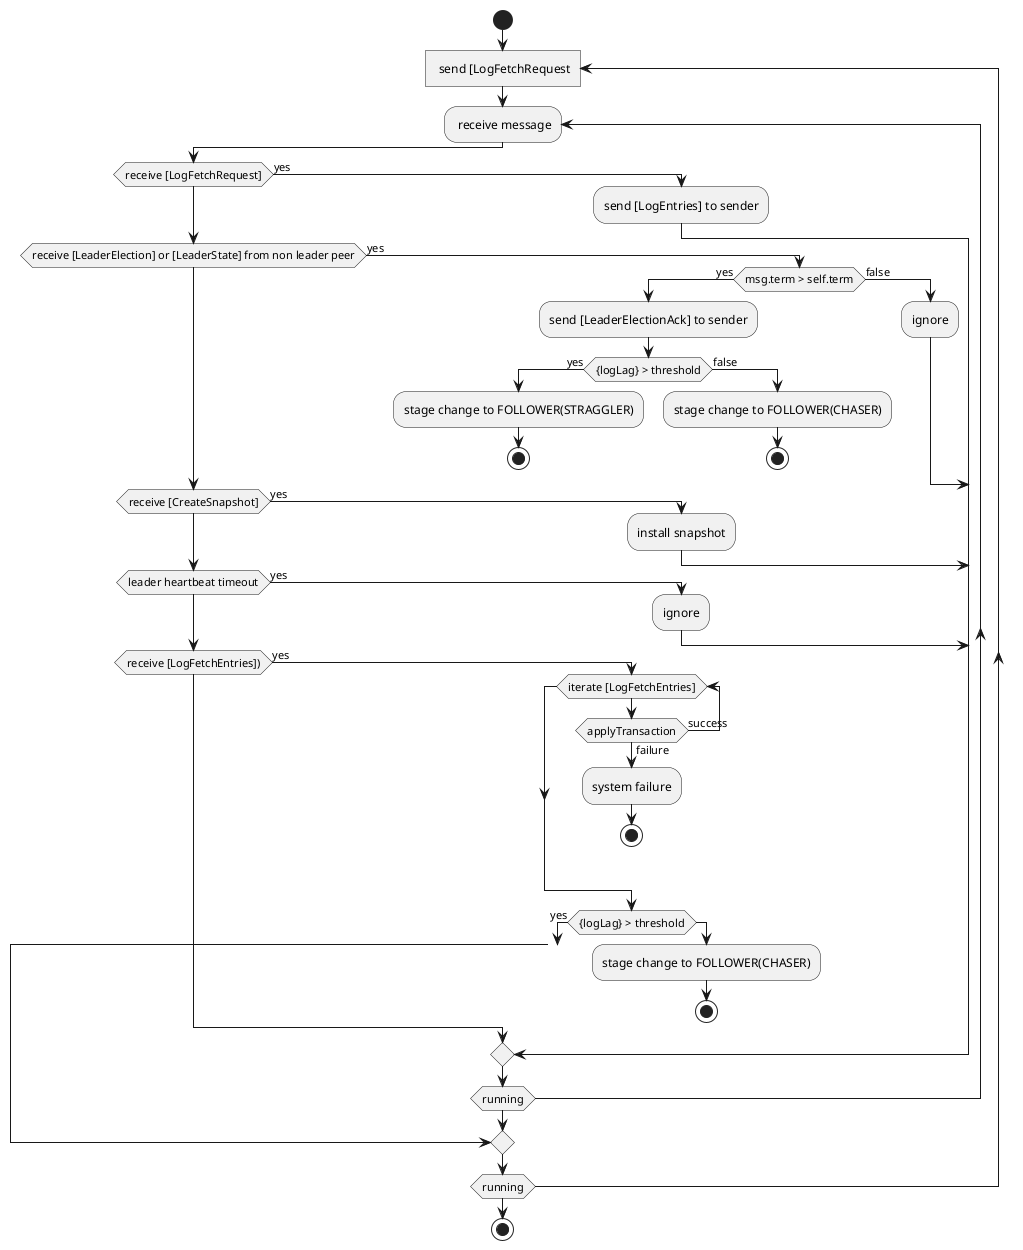 @startuml
!pragma useVerticalIf on
start
repeat : send [LogFetchRequest]

    repeat : receive message
        if (receive [LogFetchRequest]) then (yes)
            :send [LogEntries] to sender;

        elseif (receive [LeaderElection] or [LeaderState] from non leader peer) then (yes)
            if (msg.term > self.term) then (yes)
                :send [LeaderElectionAck] to sender;
                if ({logLag} > threshold) then (yes)
                    :stage change to FOLLOWER(STRAGGLER);
                    stop
                else (false)
                    :stage change to FOLLOWER(CHASER);
                    stop
                endif
            else (false)
                :ignore;
            endif
        elseif (receive [CreateSnapshot]) then (yes)
            :install snapshot;
        elseif (leader heartbeat timeout) then (yes)
            :ignore;
        elseif (receive [LogFetchEntries])) then (yes)
            while (iterate [LogFetchEntries])
                if (applyTransaction) then (failure)
                    :system failure;
                    stop
                else (success)
                endif
            endwhile
            if ({logLag} > threshold) then (yes)
                break
            else
                :stage change to FOLLOWER(CHASER);
                stop
            endif
        endif
    repeat while (running)
repeat while (running)
stop
@enduml
